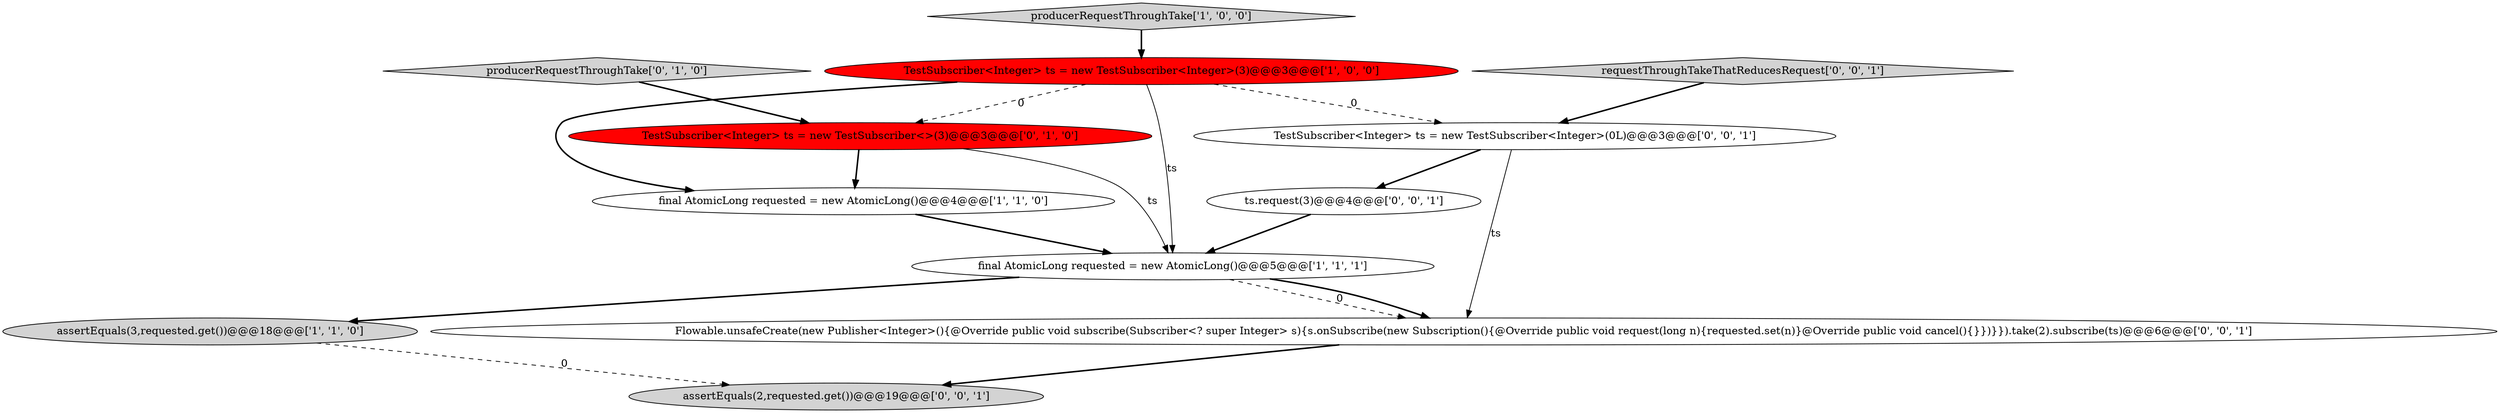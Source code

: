 digraph {
11 [style = filled, label = "TestSubscriber<Integer> ts = new TestSubscriber<Integer>(0L)@@@3@@@['0', '0', '1']", fillcolor = white, shape = ellipse image = "AAA0AAABBB3BBB"];
10 [style = filled, label = "ts.request(3)@@@4@@@['0', '0', '1']", fillcolor = white, shape = ellipse image = "AAA0AAABBB3BBB"];
4 [style = filled, label = "producerRequestThroughTake['1', '0', '0']", fillcolor = lightgray, shape = diamond image = "AAA0AAABBB1BBB"];
9 [style = filled, label = "requestThroughTakeThatReducesRequest['0', '0', '1']", fillcolor = lightgray, shape = diamond image = "AAA0AAABBB3BBB"];
6 [style = filled, label = "producerRequestThroughTake['0', '1', '0']", fillcolor = lightgray, shape = diamond image = "AAA0AAABBB2BBB"];
3 [style = filled, label = "assertEquals(3,requested.get())@@@18@@@['1', '1', '0']", fillcolor = lightgray, shape = ellipse image = "AAA0AAABBB1BBB"];
0 [style = filled, label = "TestSubscriber<Integer> ts = new TestSubscriber<Integer>(3)@@@3@@@['1', '0', '0']", fillcolor = red, shape = ellipse image = "AAA1AAABBB1BBB"];
1 [style = filled, label = "final AtomicLong requested = new AtomicLong()@@@5@@@['1', '1', '1']", fillcolor = white, shape = ellipse image = "AAA0AAABBB1BBB"];
2 [style = filled, label = "final AtomicLong requested = new AtomicLong()@@@4@@@['1', '1', '0']", fillcolor = white, shape = ellipse image = "AAA0AAABBB1BBB"];
7 [style = filled, label = "Flowable.unsafeCreate(new Publisher<Integer>(){@Override public void subscribe(Subscriber<? super Integer> s){s.onSubscribe(new Subscription(){@Override public void request(long n){requested.set(n)}@Override public void cancel(){}})}}).take(2).subscribe(ts)@@@6@@@['0', '0', '1']", fillcolor = white, shape = ellipse image = "AAA0AAABBB3BBB"];
5 [style = filled, label = "TestSubscriber<Integer> ts = new TestSubscriber<>(3)@@@3@@@['0', '1', '0']", fillcolor = red, shape = ellipse image = "AAA1AAABBB2BBB"];
8 [style = filled, label = "assertEquals(2,requested.get())@@@19@@@['0', '0', '1']", fillcolor = lightgray, shape = ellipse image = "AAA0AAABBB3BBB"];
1->3 [style = bold, label=""];
3->8 [style = dashed, label="0"];
6->5 [style = bold, label=""];
5->2 [style = bold, label=""];
0->11 [style = dashed, label="0"];
9->11 [style = bold, label=""];
1->7 [style = dashed, label="0"];
0->5 [style = dashed, label="0"];
10->1 [style = bold, label=""];
7->8 [style = bold, label=""];
11->10 [style = bold, label=""];
1->7 [style = bold, label=""];
0->1 [style = solid, label="ts"];
2->1 [style = bold, label=""];
5->1 [style = solid, label="ts"];
11->7 [style = solid, label="ts"];
4->0 [style = bold, label=""];
0->2 [style = bold, label=""];
}
